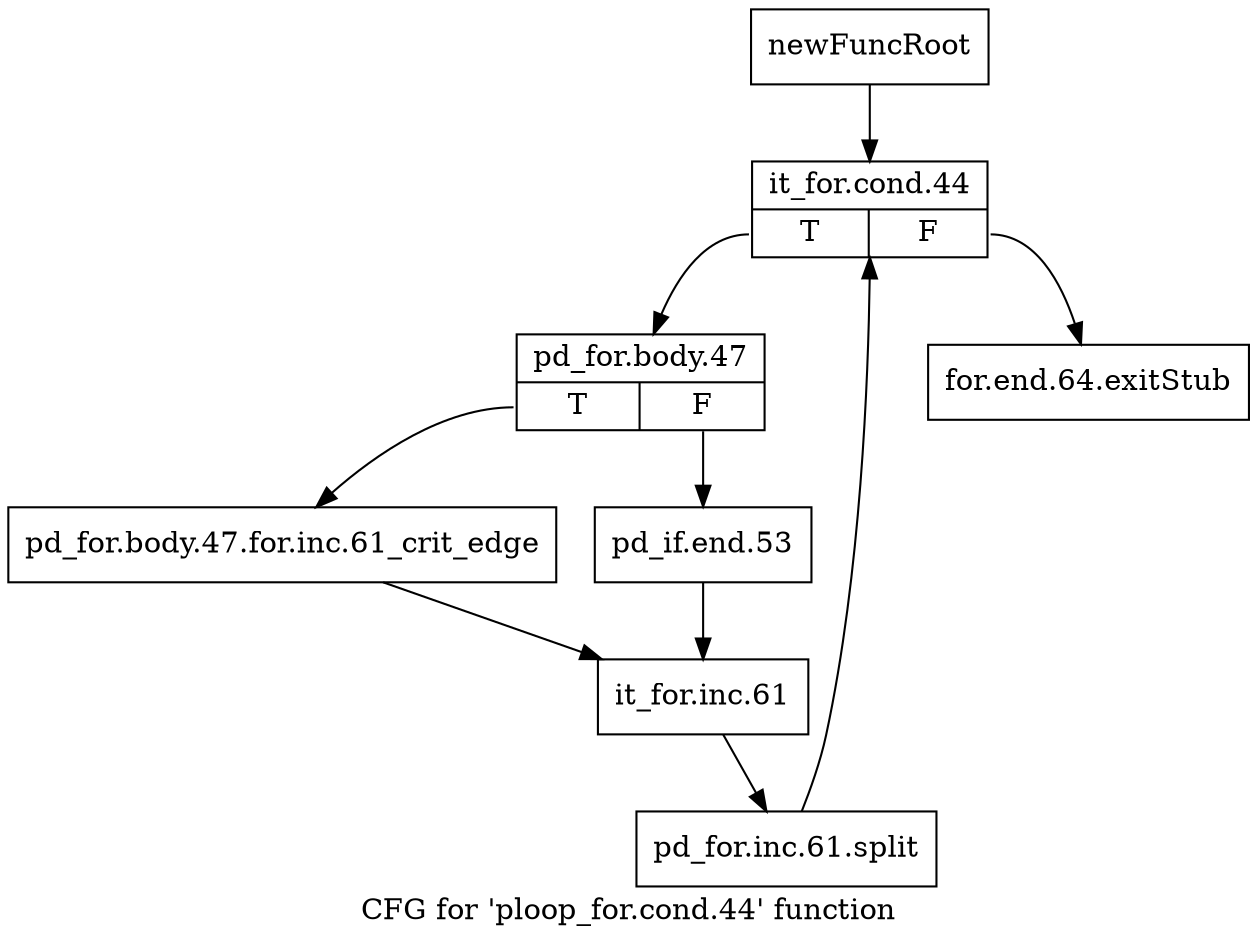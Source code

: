digraph "CFG for 'ploop_for.cond.44' function" {
	label="CFG for 'ploop_for.cond.44' function";

	Node0x1a19350 [shape=record,label="{newFuncRoot}"];
	Node0x1a19350 -> Node0x1a193f0;
	Node0x1a193a0 [shape=record,label="{for.end.64.exitStub}"];
	Node0x1a193f0 [shape=record,label="{it_for.cond.44|{<s0>T|<s1>F}}"];
	Node0x1a193f0:s0 -> Node0x1a19440;
	Node0x1a193f0:s1 -> Node0x1a193a0;
	Node0x1a19440 [shape=record,label="{pd_for.body.47|{<s0>T|<s1>F}}"];
	Node0x1a19440:s0 -> Node0x1a194e0;
	Node0x1a19440:s1 -> Node0x1a19490;
	Node0x1a19490 [shape=record,label="{pd_if.end.53}"];
	Node0x1a19490 -> Node0x1a19530;
	Node0x1a194e0 [shape=record,label="{pd_for.body.47.for.inc.61_crit_edge}"];
	Node0x1a194e0 -> Node0x1a19530;
	Node0x1a19530 [shape=record,label="{it_for.inc.61}"];
	Node0x1a19530 -> Node0x1c698e0;
	Node0x1c698e0 [shape=record,label="{pd_for.inc.61.split}"];
	Node0x1c698e0 -> Node0x1a193f0;
}
